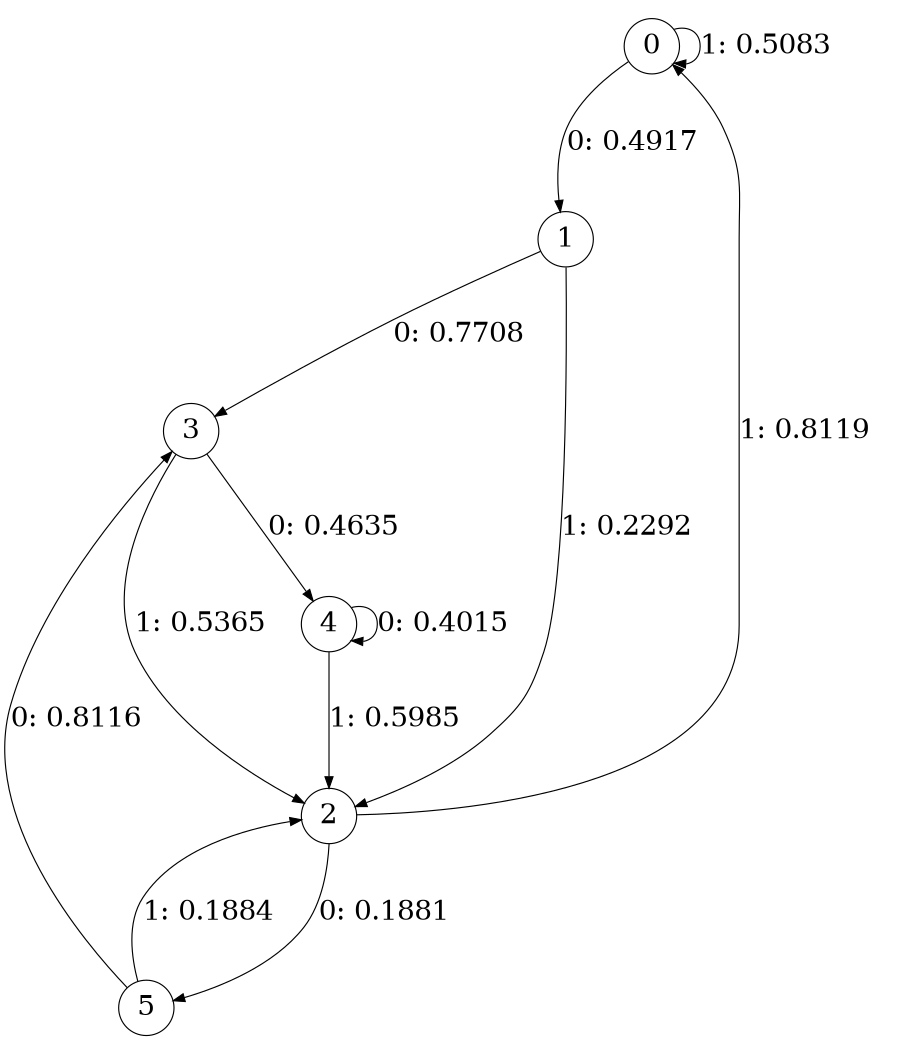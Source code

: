 digraph "ch33faceL3" {
size = "6,8.5";
ratio = "fill";
node [shape = circle];
node [fontsize = 24];
edge [fontsize = 24];
0 -> 1 [label = "0: 0.4917   "];
0 -> 0 [label = "1: 0.5083   "];
1 -> 3 [label = "0: 0.7708   "];
1 -> 2 [label = "1: 0.2292   "];
2 -> 5 [label = "0: 0.1881   "];
2 -> 0 [label = "1: 0.8119   "];
3 -> 4 [label = "0: 0.4635   "];
3 -> 2 [label = "1: 0.5365   "];
4 -> 4 [label = "0: 0.4015   "];
4 -> 2 [label = "1: 0.5985   "];
5 -> 3 [label = "0: 0.8116   "];
5 -> 2 [label = "1: 0.1884   "];
}